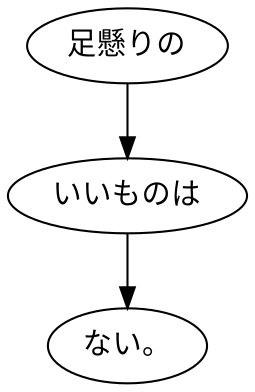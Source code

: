 digraph graph4080 {
	node0 [label="足懸りの"];
	node1 [label="いいものは"];
	node2 [label="ない。"];
	node0 -> node1;
	node1 -> node2;
}
